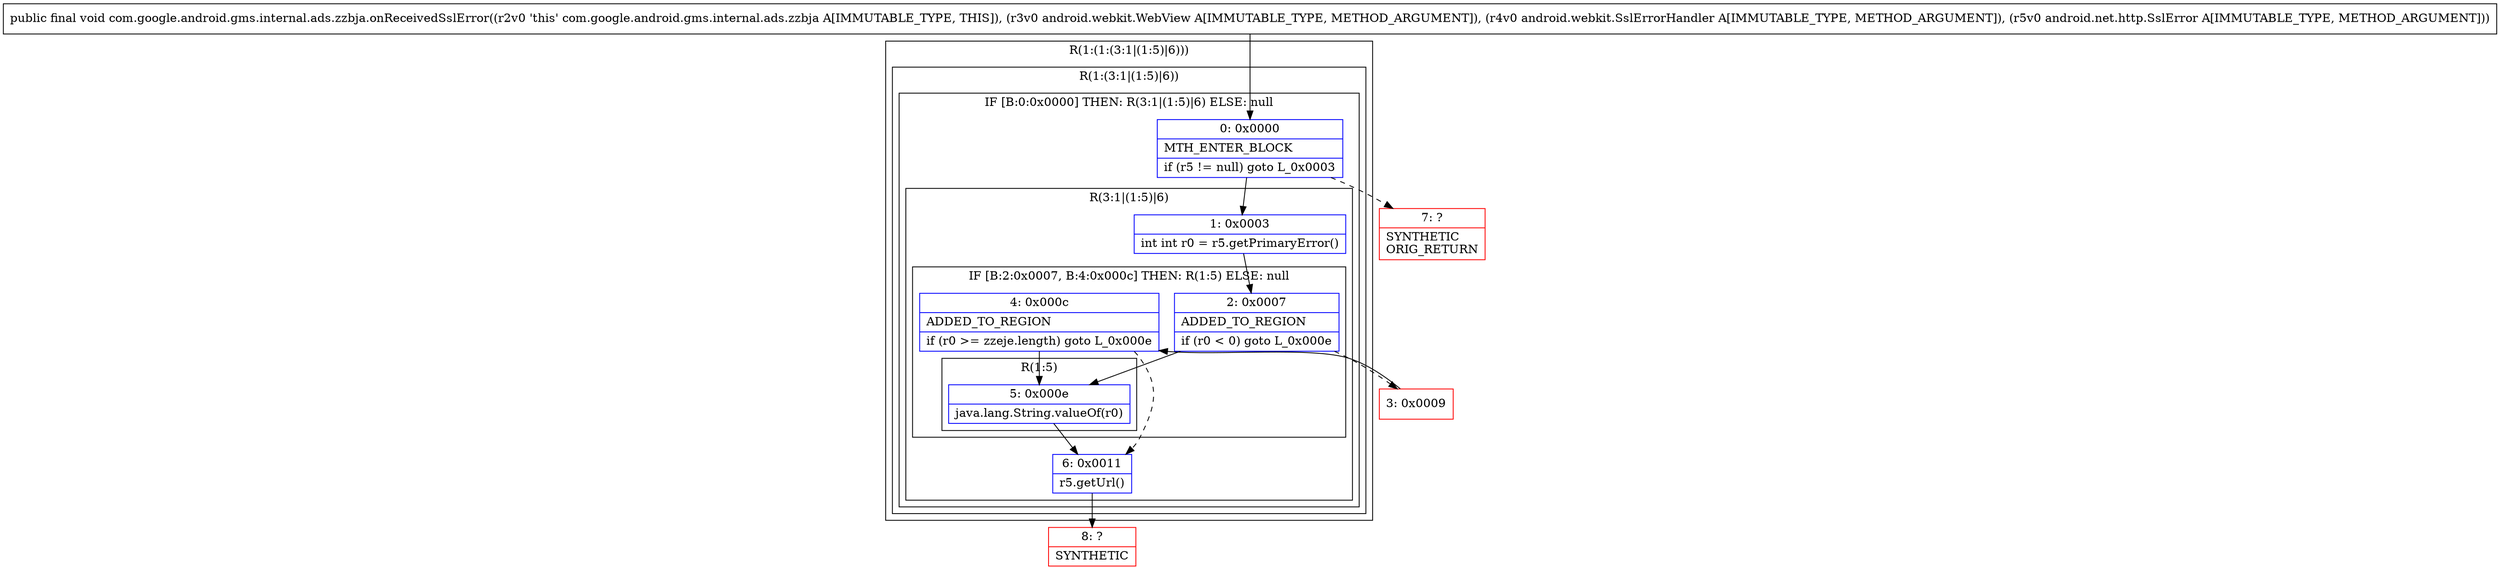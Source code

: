 digraph "CFG forcom.google.android.gms.internal.ads.zzbja.onReceivedSslError(Landroid\/webkit\/WebView;Landroid\/webkit\/SslErrorHandler;Landroid\/net\/http\/SslError;)V" {
subgraph cluster_Region_311195318 {
label = "R(1:(1:(3:1|(1:5)|6)))";
node [shape=record,color=blue];
subgraph cluster_Region_870756384 {
label = "R(1:(3:1|(1:5)|6))";
node [shape=record,color=blue];
subgraph cluster_IfRegion_683843961 {
label = "IF [B:0:0x0000] THEN: R(3:1|(1:5)|6) ELSE: null";
node [shape=record,color=blue];
Node_0 [shape=record,label="{0\:\ 0x0000|MTH_ENTER_BLOCK\l|if (r5 != null) goto L_0x0003\l}"];
subgraph cluster_Region_1061930548 {
label = "R(3:1|(1:5)|6)";
node [shape=record,color=blue];
Node_1 [shape=record,label="{1\:\ 0x0003|int int r0 = r5.getPrimaryError()\l}"];
subgraph cluster_IfRegion_912278446 {
label = "IF [B:2:0x0007, B:4:0x000c] THEN: R(1:5) ELSE: null";
node [shape=record,color=blue];
Node_2 [shape=record,label="{2\:\ 0x0007|ADDED_TO_REGION\l|if (r0 \< 0) goto L_0x000e\l}"];
Node_4 [shape=record,label="{4\:\ 0x000c|ADDED_TO_REGION\l|if (r0 \>= zzeje.length) goto L_0x000e\l}"];
subgraph cluster_Region_1402754331 {
label = "R(1:5)";
node [shape=record,color=blue];
Node_5 [shape=record,label="{5\:\ 0x000e|java.lang.String.valueOf(r0)\l}"];
}
}
Node_6 [shape=record,label="{6\:\ 0x0011|r5.getUrl()\l}"];
}
}
}
}
Node_3 [shape=record,color=red,label="{3\:\ 0x0009}"];
Node_7 [shape=record,color=red,label="{7\:\ ?|SYNTHETIC\lORIG_RETURN\l}"];
Node_8 [shape=record,color=red,label="{8\:\ ?|SYNTHETIC\l}"];
MethodNode[shape=record,label="{public final void com.google.android.gms.internal.ads.zzbja.onReceivedSslError((r2v0 'this' com.google.android.gms.internal.ads.zzbja A[IMMUTABLE_TYPE, THIS]), (r3v0 android.webkit.WebView A[IMMUTABLE_TYPE, METHOD_ARGUMENT]), (r4v0 android.webkit.SslErrorHandler A[IMMUTABLE_TYPE, METHOD_ARGUMENT]), (r5v0 android.net.http.SslError A[IMMUTABLE_TYPE, METHOD_ARGUMENT])) }"];
MethodNode -> Node_0;
Node_0 -> Node_1;
Node_0 -> Node_7[style=dashed];
Node_1 -> Node_2;
Node_2 -> Node_3[style=dashed];
Node_2 -> Node_5;
Node_4 -> Node_5;
Node_4 -> Node_6[style=dashed];
Node_5 -> Node_6;
Node_6 -> Node_8;
Node_3 -> Node_4;
}

